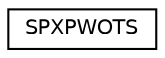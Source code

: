 digraph "Graphical Class Hierarchy"
{
 // LATEX_PDF_SIZE
  edge [fontname="Helvetica",fontsize="10",labelfontname="Helvetica",labelfontsize="10"];
  node [fontname="Helvetica",fontsize="10",shape=record];
  rankdir="LR";
  Node0 [label="SPXPWOTS",height=0.2,width=0.4,color="black", fillcolor="white", style="filled",URL="$class_s_p_x_p_w_o_t_s.html",tooltip=" "];
}
